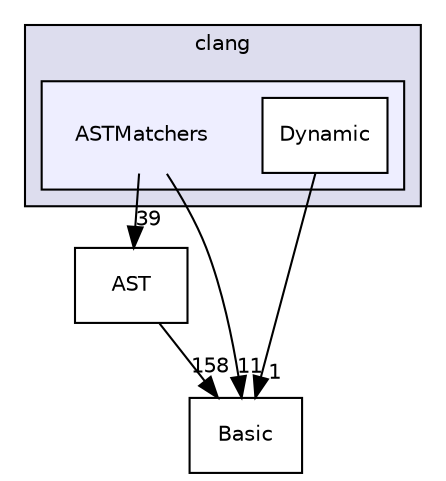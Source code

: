 digraph "include/clang/ASTMatchers" {
  bgcolor=transparent;
  compound=true
  node [ fontsize="10", fontname="Helvetica"];
  edge [ labelfontsize="10", labelfontname="Helvetica"];
  subgraph clusterdir_7c3366c0dfc05dfe1380b9a1e2bf7190 {
    graph [ bgcolor="#ddddee", pencolor="black", label="clang" fontname="Helvetica", fontsize="10", URL="dir_7c3366c0dfc05dfe1380b9a1e2bf7190.html"]
  subgraph clusterdir_703be670abb56edad3751116797aa3ec {
    graph [ bgcolor="#eeeeff", pencolor="black", label="" URL="dir_703be670abb56edad3751116797aa3ec.html"];
    dir_703be670abb56edad3751116797aa3ec [shape=plaintext label="ASTMatchers"];
    dir_7391cd63140a506c97bd63b360ff23eb [shape=box label="Dynamic" color="black" fillcolor="white" style="filled" URL="dir_7391cd63140a506c97bd63b360ff23eb.html"];
  }
  }
  dir_b7f1fb8e22c16abc1bb9b644ee717a58 [shape=box label="AST" URL="dir_b7f1fb8e22c16abc1bb9b644ee717a58.html"];
  dir_a004adf44f176e430fc6c2b869b0fb57 [shape=box label="Basic" URL="dir_a004adf44f176e430fc6c2b869b0fb57.html"];
  dir_7391cd63140a506c97bd63b360ff23eb->dir_a004adf44f176e430fc6c2b869b0fb57 [headlabel="1", labeldistance=1.5 headhref="dir_000072_000014.html"];
  dir_b7f1fb8e22c16abc1bb9b644ee717a58->dir_a004adf44f176e430fc6c2b869b0fb57 [headlabel="158", labeldistance=1.5 headhref="dir_000013_000014.html"];
  dir_703be670abb56edad3751116797aa3ec->dir_b7f1fb8e22c16abc1bb9b644ee717a58 [headlabel="39", labeldistance=1.5 headhref="dir_000071_000013.html"];
  dir_703be670abb56edad3751116797aa3ec->dir_a004adf44f176e430fc6c2b869b0fb57 [headlabel="11", labeldistance=1.5 headhref="dir_000071_000014.html"];
}
